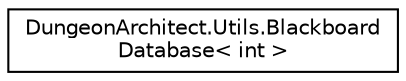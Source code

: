 digraph "Graphical Class Hierarchy"
{
  edge [fontname="Helvetica",fontsize="10",labelfontname="Helvetica",labelfontsize="10"];
  node [fontname="Helvetica",fontsize="10",shape=record];
  rankdir="LR";
  Node1 [label="DungeonArchitect.Utils.Blackboard\lDatabase\< int \>",height=0.2,width=0.4,color="black", fillcolor="white", style="filled",URL="$class_dungeon_architect_1_1_utils_1_1_blackboard_database.html"];
}
